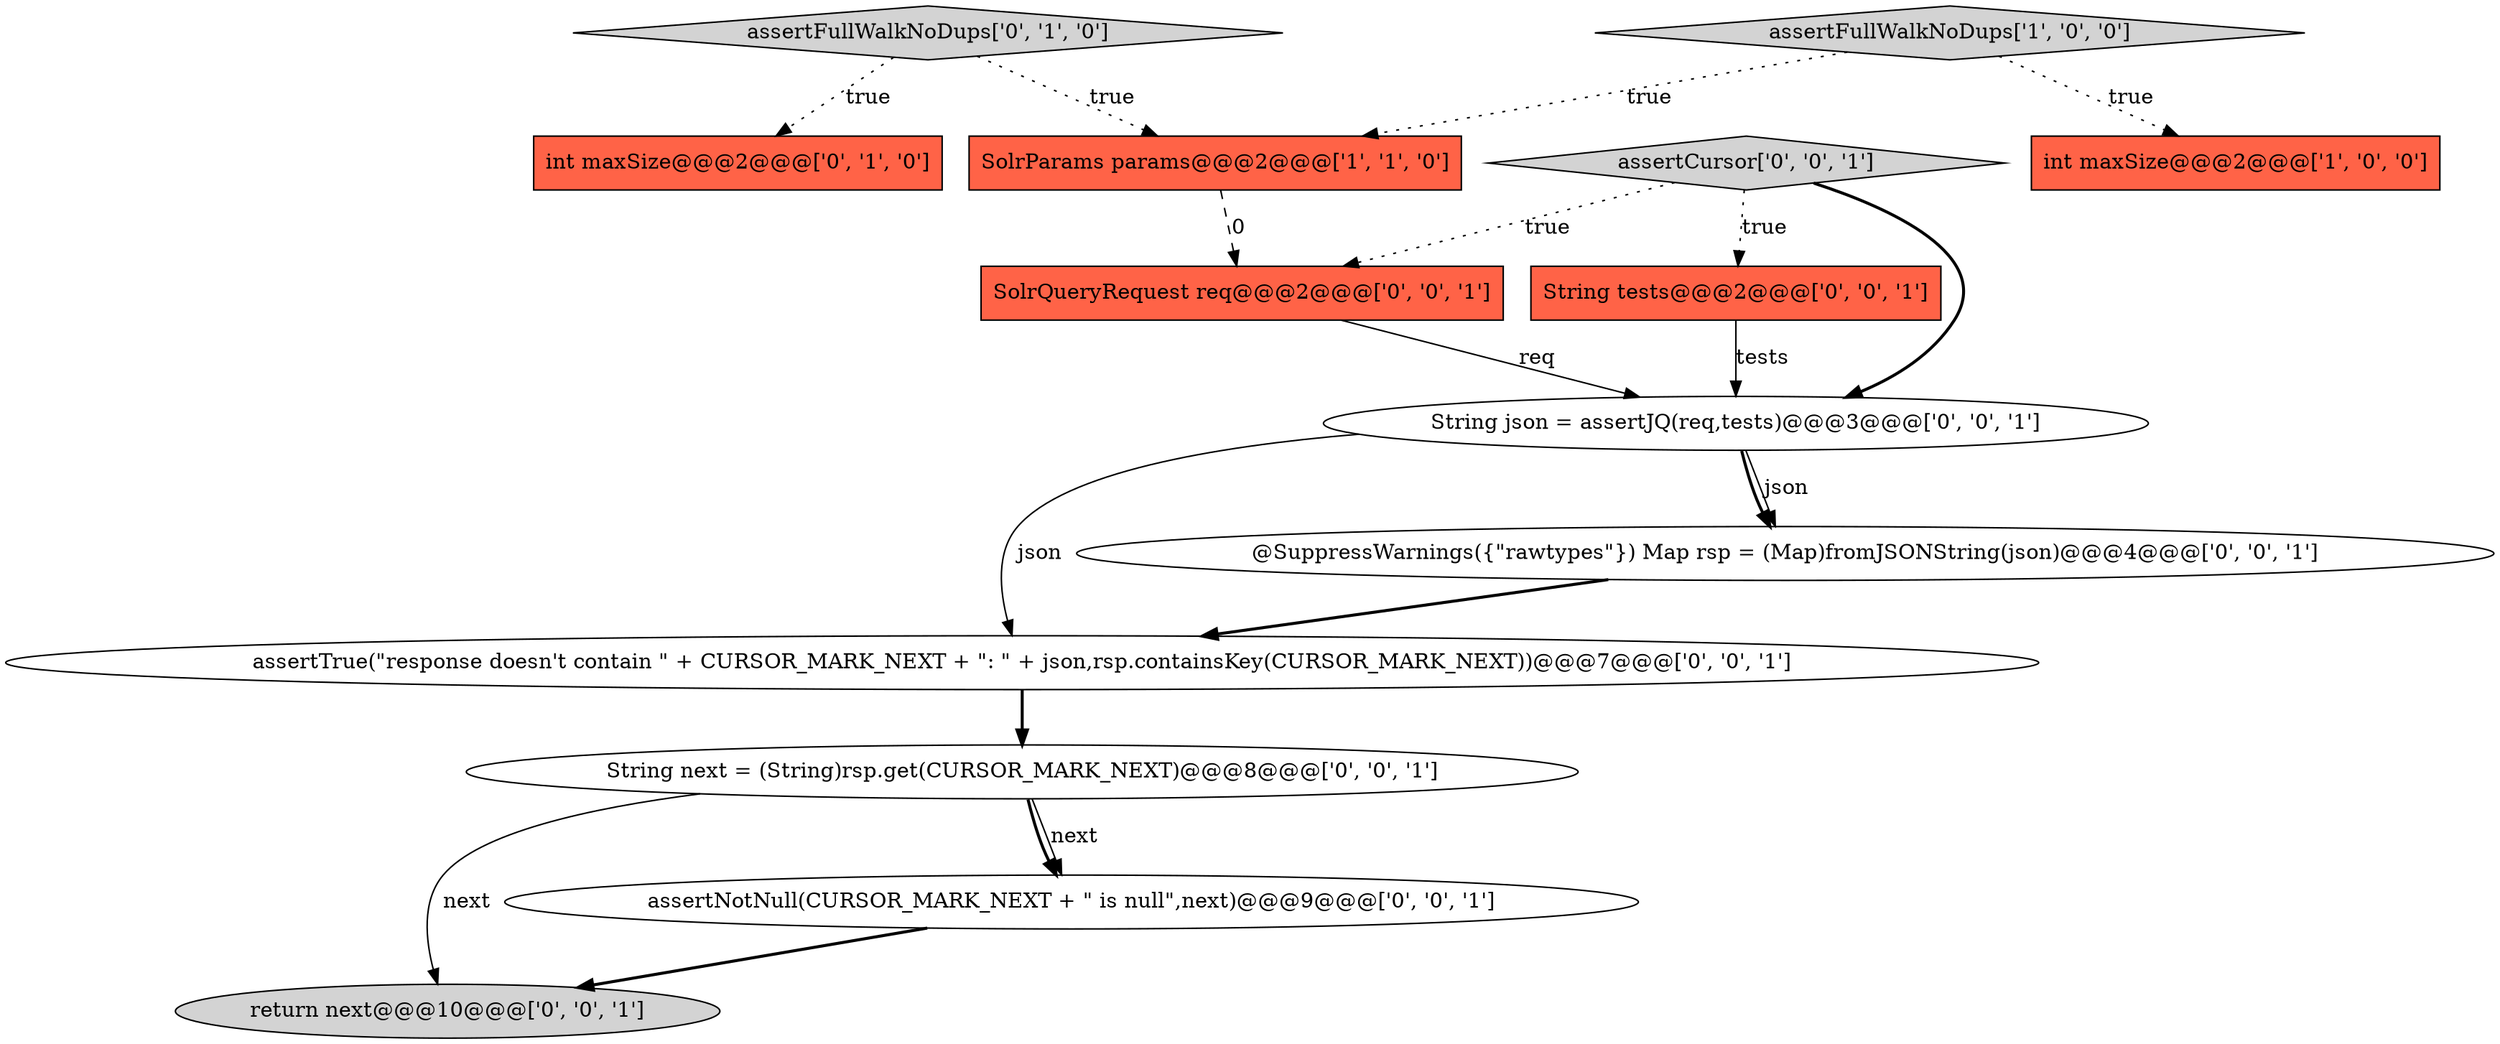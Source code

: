 digraph {
6 [style = filled, label = "String json = assertJQ(req,tests)@@@3@@@['0', '0', '1']", fillcolor = white, shape = ellipse image = "AAA0AAABBB3BBB"];
2 [style = filled, label = "SolrParams params@@@2@@@['1', '1', '0']", fillcolor = tomato, shape = box image = "AAA0AAABBB1BBB"];
0 [style = filled, label = "int maxSize@@@2@@@['1', '0', '0']", fillcolor = tomato, shape = box image = "AAA0AAABBB1BBB"];
4 [style = filled, label = "assertFullWalkNoDups['0', '1', '0']", fillcolor = lightgray, shape = diamond image = "AAA0AAABBB2BBB"];
11 [style = filled, label = "SolrQueryRequest req@@@2@@@['0', '0', '1']", fillcolor = tomato, shape = box image = "AAA0AAABBB3BBB"];
12 [style = filled, label = "return next@@@10@@@['0', '0', '1']", fillcolor = lightgray, shape = ellipse image = "AAA0AAABBB3BBB"];
1 [style = filled, label = "assertFullWalkNoDups['1', '0', '0']", fillcolor = lightgray, shape = diamond image = "AAA0AAABBB1BBB"];
13 [style = filled, label = "assertCursor['0', '0', '1']", fillcolor = lightgray, shape = diamond image = "AAA0AAABBB3BBB"];
10 [style = filled, label = "assertTrue(\"response doesn't contain \" + CURSOR_MARK_NEXT + \": \" + json,rsp.containsKey(CURSOR_MARK_NEXT))@@@7@@@['0', '0', '1']", fillcolor = white, shape = ellipse image = "AAA0AAABBB3BBB"];
8 [style = filled, label = "String next = (String)rsp.get(CURSOR_MARK_NEXT)@@@8@@@['0', '0', '1']", fillcolor = white, shape = ellipse image = "AAA0AAABBB3BBB"];
3 [style = filled, label = "int maxSize@@@2@@@['0', '1', '0']", fillcolor = tomato, shape = box image = "AAA0AAABBB2BBB"];
7 [style = filled, label = "String tests@@@2@@@['0', '0', '1']", fillcolor = tomato, shape = box image = "AAA0AAABBB3BBB"];
5 [style = filled, label = "assertNotNull(CURSOR_MARK_NEXT + \" is null\",next)@@@9@@@['0', '0', '1']", fillcolor = white, shape = ellipse image = "AAA0AAABBB3BBB"];
9 [style = filled, label = "@SuppressWarnings({\"rawtypes\"}) Map rsp = (Map)fromJSONString(json)@@@4@@@['0', '0', '1']", fillcolor = white, shape = ellipse image = "AAA0AAABBB3BBB"];
1->2 [style = dotted, label="true"];
13->11 [style = dotted, label="true"];
7->6 [style = solid, label="tests"];
6->9 [style = solid, label="json"];
11->6 [style = solid, label="req"];
8->5 [style = solid, label="next"];
8->12 [style = solid, label="next"];
10->8 [style = bold, label=""];
5->12 [style = bold, label=""];
13->6 [style = bold, label=""];
2->11 [style = dashed, label="0"];
6->10 [style = solid, label="json"];
8->5 [style = bold, label=""];
4->3 [style = dotted, label="true"];
13->7 [style = dotted, label="true"];
1->0 [style = dotted, label="true"];
9->10 [style = bold, label=""];
4->2 [style = dotted, label="true"];
6->9 [style = bold, label=""];
}
